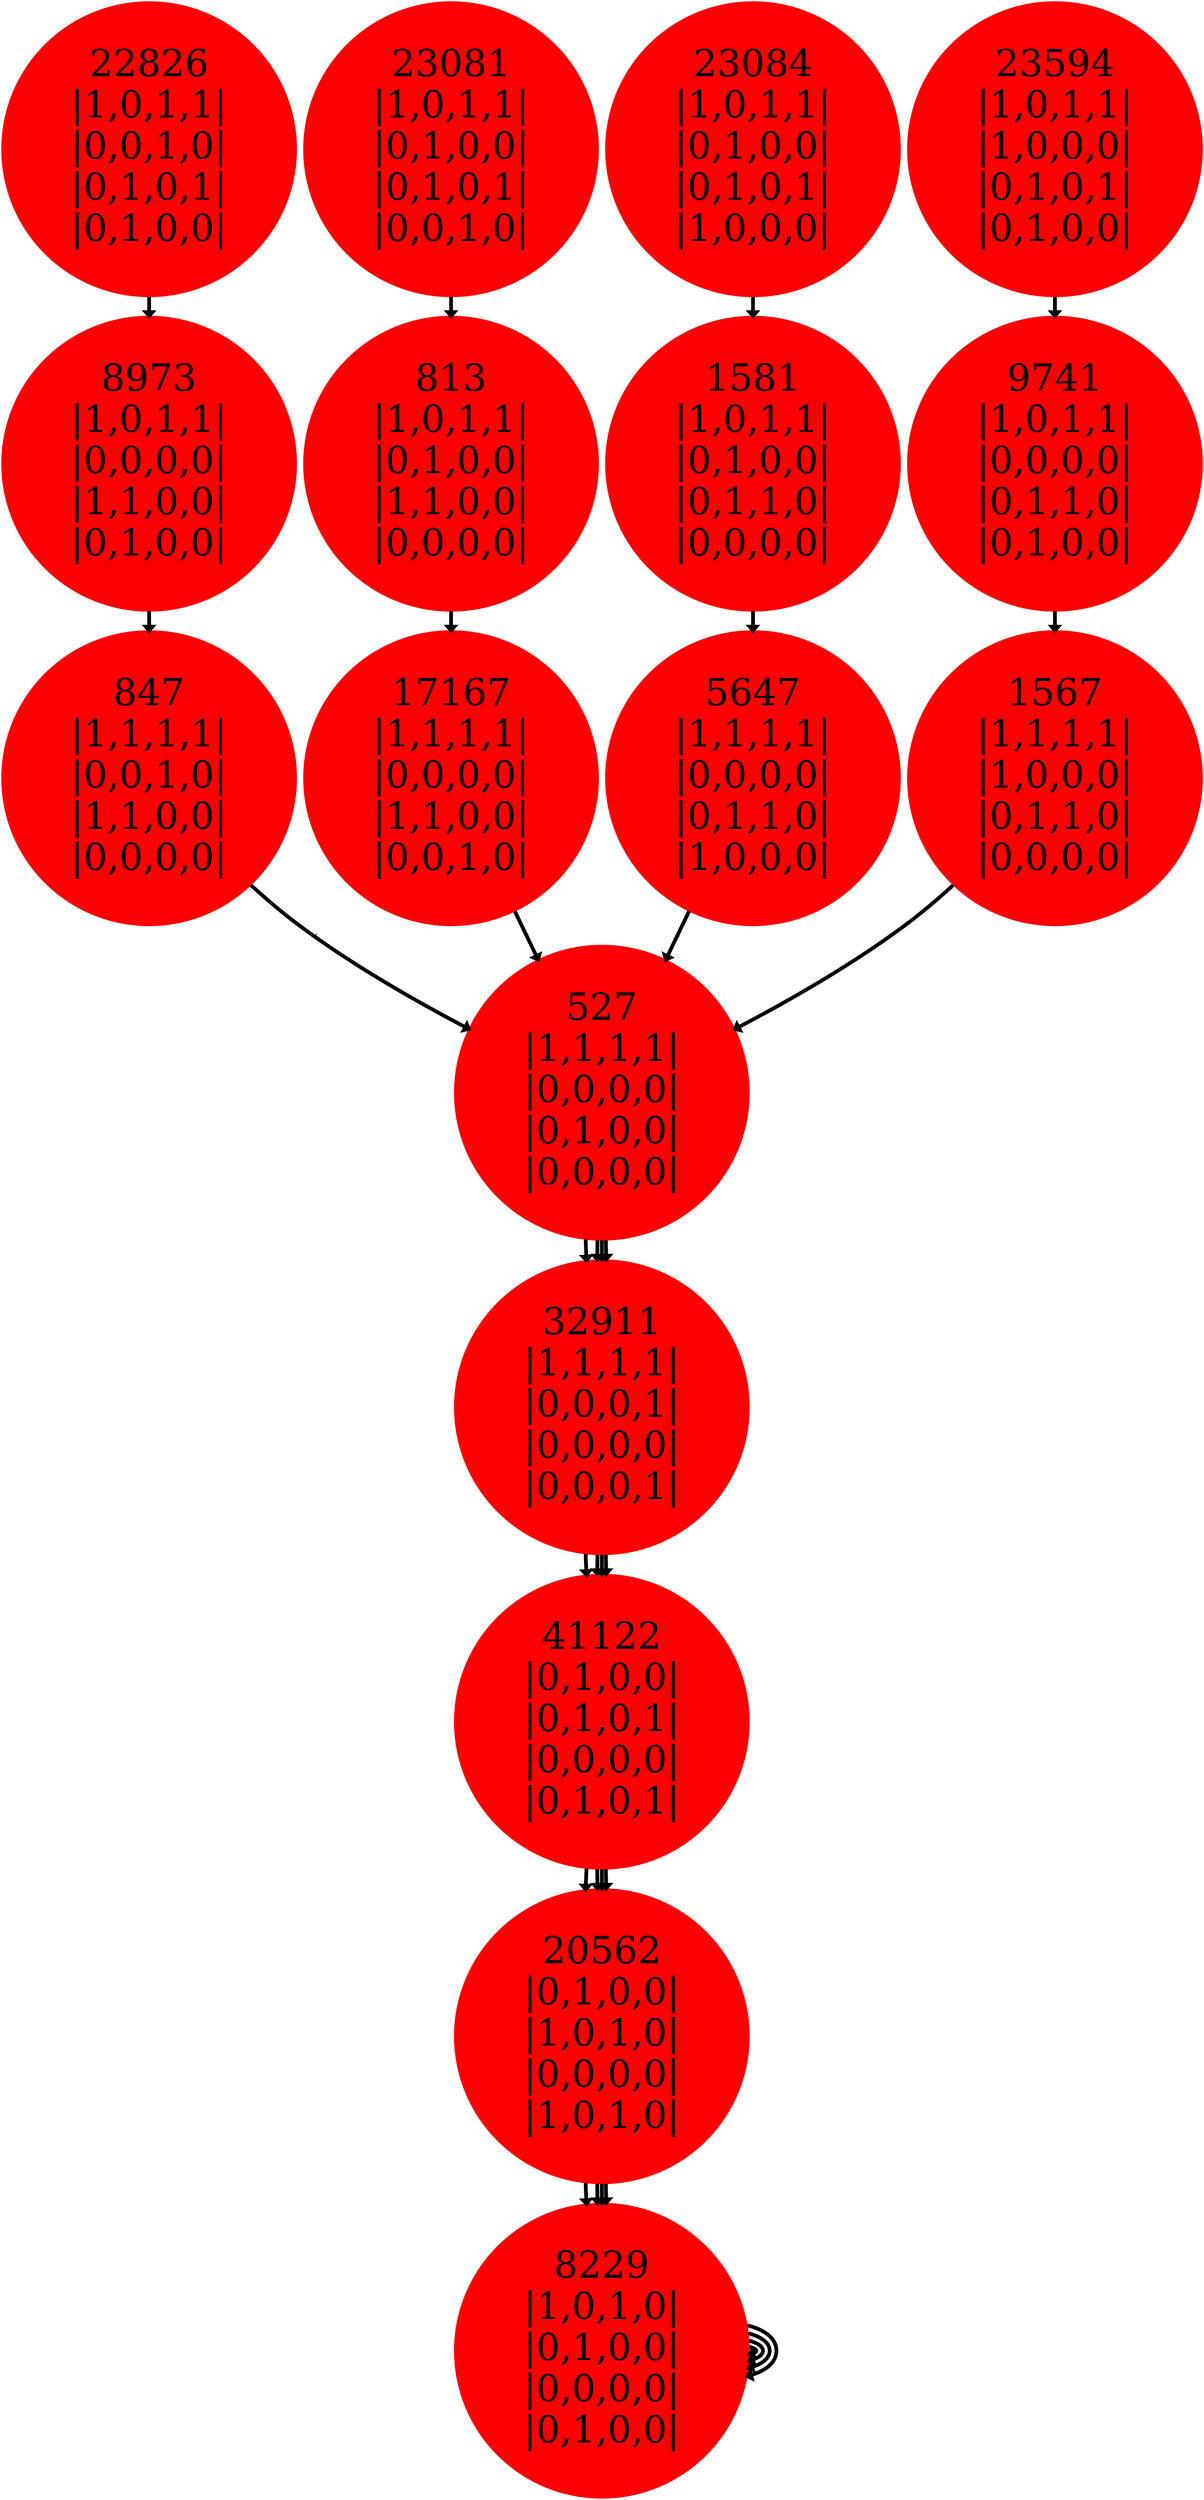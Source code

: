 digraph A {
"22826\n|1,0,1,1|\n|0,0,1,0|\n|0,1,0,1|\n|0,1,0,0|"[shape=circle,style=filled,color=red,height=5.12,width=0.12,fontsize=100];
"22826\n|1,0,1,1|\n|0,0,1,0|\n|0,1,0,1|\n|0,1,0,0|"->"8973\n|1,0,1,1|\n|0,0,0,0|\n|1,1,0,0|\n|0,1,0,0|"[label="t",arrowsize=1,penwidth=10]
"8973\n|1,0,1,1|\n|0,0,0,0|\n|1,1,0,0|\n|0,1,0,0|"[shape=circle,style=filled,color=red,height=5.12,width=0.12,fontsize=100];
"8973\n|1,0,1,1|\n|0,0,0,0|\n|1,1,0,0|\n|0,1,0,0|"->"847\n|1,1,1,1|\n|0,0,1,0|\n|1,1,0,0|\n|0,0,0,0|"[label="t",arrowsize=1,penwidth=10]
"847\n|1,1,1,1|\n|0,0,1,0|\n|1,1,0,0|\n|0,0,0,0|"[shape=circle,style=filled,color=red,height=5.12,width=0.12,fontsize=100];
"847\n|1,1,1,1|\n|0,0,1,0|\n|1,1,0,0|\n|0,0,0,0|"->"527\n|1,1,1,1|\n|0,0,0,0|\n|0,1,0,0|\n|0,0,0,0|"[label="t",arrowsize=1,penwidth=10]
"527\n|1,1,1,1|\n|0,0,0,0|\n|0,1,0,0|\n|0,0,0,0|"[shape=circle,style=filled,color=red,height=5.12,width=0.12,fontsize=100];
"527\n|1,1,1,1|\n|0,0,0,0|\n|0,1,0,0|\n|0,0,0,0|"->"32911\n|1,1,1,1|\n|0,0,0,1|\n|0,0,0,0|\n|0,0,0,1|"[label="t",arrowsize=1,penwidth=10]
"32911\n|1,1,1,1|\n|0,0,0,1|\n|0,0,0,0|\n|0,0,0,1|"[shape=circle,style=filled,color=red,height=5.12,width=0.12,fontsize=100];
"32911\n|1,1,1,1|\n|0,0,0,1|\n|0,0,0,0|\n|0,0,0,1|"->"41122\n|0,1,0,0|\n|0,1,0,1|\n|0,0,0,0|\n|0,1,0,1|"[label="t",arrowsize=1,penwidth=10]
"41122\n|0,1,0,0|\n|0,1,0,1|\n|0,0,0,0|\n|0,1,0,1|"[shape=circle,style=filled,color=red,height=5.12,width=0.12,fontsize=100];
"41122\n|0,1,0,0|\n|0,1,0,1|\n|0,0,0,0|\n|0,1,0,1|"->"20562\n|0,1,0,0|\n|1,0,1,0|\n|0,0,0,0|\n|1,0,1,0|"[label="t",arrowsize=1,penwidth=10]
"20562\n|0,1,0,0|\n|1,0,1,0|\n|0,0,0,0|\n|1,0,1,0|"[shape=circle,style=filled,color=red,height=5.12,width=0.12,fontsize=100];
"20562\n|0,1,0,0|\n|1,0,1,0|\n|0,0,0,0|\n|1,0,1,0|"->"8229\n|1,0,1,0|\n|0,1,0,0|\n|0,0,0,0|\n|0,1,0,0|"[label="t",arrowsize=1,penwidth=10]
"8229\n|1,0,1,0|\n|0,1,0,0|\n|0,0,0,0|\n|0,1,0,0|"[shape=circle,style=filled,color=red,height=5.12,width=0.12,fontsize=100];
"8229\n|1,0,1,0|\n|0,1,0,0|\n|0,0,0,0|\n|0,1,0,0|"->"8229\n|1,0,1,0|\n|0,1,0,0|\n|0,0,0,0|\n|0,1,0,0|"[label="t",arrowsize=1,penwidth=10]
"23081\n|1,0,1,1|\n|0,1,0,0|\n|0,1,0,1|\n|0,0,1,0|"[shape=circle,style=filled,color=red,height=5.12,width=0.12,fontsize=100];
"23081\n|1,0,1,1|\n|0,1,0,0|\n|0,1,0,1|\n|0,0,1,0|"->"813\n|1,0,1,1|\n|0,1,0,0|\n|1,1,0,0|\n|0,0,0,0|"[label="t",arrowsize=1,penwidth=10]
"813\n|1,0,1,1|\n|0,1,0,0|\n|1,1,0,0|\n|0,0,0,0|"[shape=circle,style=filled,color=red,height=5.12,width=0.12,fontsize=100];
"813\n|1,0,1,1|\n|0,1,0,0|\n|1,1,0,0|\n|0,0,0,0|"->"17167\n|1,1,1,1|\n|0,0,0,0|\n|1,1,0,0|\n|0,0,1,0|"[label="t",arrowsize=1,penwidth=10]
"17167\n|1,1,1,1|\n|0,0,0,0|\n|1,1,0,0|\n|0,0,1,0|"[shape=circle,style=filled,color=red,height=5.12,width=0.12,fontsize=100];
"17167\n|1,1,1,1|\n|0,0,0,0|\n|1,1,0,0|\n|0,0,1,0|"->"527\n|1,1,1,1|\n|0,0,0,0|\n|0,1,0,0|\n|0,0,0,0|"[label="t",arrowsize=1,penwidth=10]
"527\n|1,1,1,1|\n|0,0,0,0|\n|0,1,0,0|\n|0,0,0,0|"[shape=circle,style=filled,color=red,height=5.12,width=0.12,fontsize=100];
"527\n|1,1,1,1|\n|0,0,0,0|\n|0,1,0,0|\n|0,0,0,0|"->"32911\n|1,1,1,1|\n|0,0,0,1|\n|0,0,0,0|\n|0,0,0,1|"[label="t",arrowsize=1,penwidth=10]
"32911\n|1,1,1,1|\n|0,0,0,1|\n|0,0,0,0|\n|0,0,0,1|"[shape=circle,style=filled,color=red,height=5.12,width=0.12,fontsize=100];
"32911\n|1,1,1,1|\n|0,0,0,1|\n|0,0,0,0|\n|0,0,0,1|"->"41122\n|0,1,0,0|\n|0,1,0,1|\n|0,0,0,0|\n|0,1,0,1|"[label="t",arrowsize=1,penwidth=10]
"41122\n|0,1,0,0|\n|0,1,0,1|\n|0,0,0,0|\n|0,1,0,1|"[shape=circle,style=filled,color=red,height=5.12,width=0.12,fontsize=100];
"41122\n|0,1,0,0|\n|0,1,0,1|\n|0,0,0,0|\n|0,1,0,1|"->"20562\n|0,1,0,0|\n|1,0,1,0|\n|0,0,0,0|\n|1,0,1,0|"[label="t",arrowsize=1,penwidth=10]
"20562\n|0,1,0,0|\n|1,0,1,0|\n|0,0,0,0|\n|1,0,1,0|"[shape=circle,style=filled,color=red,height=5.12,width=0.12,fontsize=100];
"20562\n|0,1,0,0|\n|1,0,1,0|\n|0,0,0,0|\n|1,0,1,0|"->"8229\n|1,0,1,0|\n|0,1,0,0|\n|0,0,0,0|\n|0,1,0,0|"[label="t",arrowsize=1,penwidth=10]
"8229\n|1,0,1,0|\n|0,1,0,0|\n|0,0,0,0|\n|0,1,0,0|"[shape=circle,style=filled,color=red,height=5.12,width=0.12,fontsize=100];
"8229\n|1,0,1,0|\n|0,1,0,0|\n|0,0,0,0|\n|0,1,0,0|"->"8229\n|1,0,1,0|\n|0,1,0,0|\n|0,0,0,0|\n|0,1,0,0|"[label="t",arrowsize=1,penwidth=10]
"23084\n|1,0,1,1|\n|0,1,0,0|\n|0,1,0,1|\n|1,0,0,0|"[shape=circle,style=filled,color=red,height=5.12,width=0.12,fontsize=100];
"23084\n|1,0,1,1|\n|0,1,0,0|\n|0,1,0,1|\n|1,0,0,0|"->"1581\n|1,0,1,1|\n|0,1,0,0|\n|0,1,1,0|\n|0,0,0,0|"[label="t",arrowsize=1,penwidth=10]
"1581\n|1,0,1,1|\n|0,1,0,0|\n|0,1,1,0|\n|0,0,0,0|"[shape=circle,style=filled,color=red,height=5.12,width=0.12,fontsize=100];
"1581\n|1,0,1,1|\n|0,1,0,0|\n|0,1,1,0|\n|0,0,0,0|"->"5647\n|1,1,1,1|\n|0,0,0,0|\n|0,1,1,0|\n|1,0,0,0|"[label="t",arrowsize=1,penwidth=10]
"5647\n|1,1,1,1|\n|0,0,0,0|\n|0,1,1,0|\n|1,0,0,0|"[shape=circle,style=filled,color=red,height=5.12,width=0.12,fontsize=100];
"5647\n|1,1,1,1|\n|0,0,0,0|\n|0,1,1,0|\n|1,0,0,0|"->"527\n|1,1,1,1|\n|0,0,0,0|\n|0,1,0,0|\n|0,0,0,0|"[label="t",arrowsize=1,penwidth=10]
"527\n|1,1,1,1|\n|0,0,0,0|\n|0,1,0,0|\n|0,0,0,0|"[shape=circle,style=filled,color=red,height=5.12,width=0.12,fontsize=100];
"527\n|1,1,1,1|\n|0,0,0,0|\n|0,1,0,0|\n|0,0,0,0|"->"32911\n|1,1,1,1|\n|0,0,0,1|\n|0,0,0,0|\n|0,0,0,1|"[label="t",arrowsize=1,penwidth=10]
"32911\n|1,1,1,1|\n|0,0,0,1|\n|0,0,0,0|\n|0,0,0,1|"[shape=circle,style=filled,color=red,height=5.12,width=0.12,fontsize=100];
"32911\n|1,1,1,1|\n|0,0,0,1|\n|0,0,0,0|\n|0,0,0,1|"->"41122\n|0,1,0,0|\n|0,1,0,1|\n|0,0,0,0|\n|0,1,0,1|"[label="t",arrowsize=1,penwidth=10]
"41122\n|0,1,0,0|\n|0,1,0,1|\n|0,0,0,0|\n|0,1,0,1|"[shape=circle,style=filled,color=red,height=5.12,width=0.12,fontsize=100];
"41122\n|0,1,0,0|\n|0,1,0,1|\n|0,0,0,0|\n|0,1,0,1|"->"20562\n|0,1,0,0|\n|1,0,1,0|\n|0,0,0,0|\n|1,0,1,0|"[label="t",arrowsize=1,penwidth=10]
"20562\n|0,1,0,0|\n|1,0,1,0|\n|0,0,0,0|\n|1,0,1,0|"[shape=circle,style=filled,color=red,height=5.12,width=0.12,fontsize=100];
"20562\n|0,1,0,0|\n|1,0,1,0|\n|0,0,0,0|\n|1,0,1,0|"->"8229\n|1,0,1,0|\n|0,1,0,0|\n|0,0,0,0|\n|0,1,0,0|"[label="t",arrowsize=1,penwidth=10]
"8229\n|1,0,1,0|\n|0,1,0,0|\n|0,0,0,0|\n|0,1,0,0|"[shape=circle,style=filled,color=red,height=5.12,width=0.12,fontsize=100];
"8229\n|1,0,1,0|\n|0,1,0,0|\n|0,0,0,0|\n|0,1,0,0|"->"8229\n|1,0,1,0|\n|0,1,0,0|\n|0,0,0,0|\n|0,1,0,0|"[label="t",arrowsize=1,penwidth=10]
"23594\n|1,0,1,1|\n|1,0,0,0|\n|0,1,0,1|\n|0,1,0,0|"[shape=circle,style=filled,color=red,height=5.12,width=0.12,fontsize=100];
"23594\n|1,0,1,1|\n|1,0,0,0|\n|0,1,0,1|\n|0,1,0,0|"->"9741\n|1,0,1,1|\n|0,0,0,0|\n|0,1,1,0|\n|0,1,0,0|"[label="t",arrowsize=1,penwidth=10]
"9741\n|1,0,1,1|\n|0,0,0,0|\n|0,1,1,0|\n|0,1,0,0|"[shape=circle,style=filled,color=red,height=5.12,width=0.12,fontsize=100];
"9741\n|1,0,1,1|\n|0,0,0,0|\n|0,1,1,0|\n|0,1,0,0|"->"1567\n|1,1,1,1|\n|1,0,0,0|\n|0,1,1,0|\n|0,0,0,0|"[label="t",arrowsize=1,penwidth=10]
"1567\n|1,1,1,1|\n|1,0,0,0|\n|0,1,1,0|\n|0,0,0,0|"[shape=circle,style=filled,color=red,height=5.12,width=0.12,fontsize=100];
"1567\n|1,1,1,1|\n|1,0,0,0|\n|0,1,1,0|\n|0,0,0,0|"->"527\n|1,1,1,1|\n|0,0,0,0|\n|0,1,0,0|\n|0,0,0,0|"[label="t",arrowsize=1,penwidth=10]
"527\n|1,1,1,1|\n|0,0,0,0|\n|0,1,0,0|\n|0,0,0,0|"[shape=circle,style=filled,color=red,height=5.12,width=0.12,fontsize=100];
"527\n|1,1,1,1|\n|0,0,0,0|\n|0,1,0,0|\n|0,0,0,0|"->"32911\n|1,1,1,1|\n|0,0,0,1|\n|0,0,0,0|\n|0,0,0,1|"[label="t",arrowsize=1,penwidth=10]
"32911\n|1,1,1,1|\n|0,0,0,1|\n|0,0,0,0|\n|0,0,0,1|"[shape=circle,style=filled,color=red,height=5.12,width=0.12,fontsize=100];
"32911\n|1,1,1,1|\n|0,0,0,1|\n|0,0,0,0|\n|0,0,0,1|"->"41122\n|0,1,0,0|\n|0,1,0,1|\n|0,0,0,0|\n|0,1,0,1|"[label="t",arrowsize=1,penwidth=10]
"41122\n|0,1,0,0|\n|0,1,0,1|\n|0,0,0,0|\n|0,1,0,1|"[shape=circle,style=filled,color=red,height=5.12,width=0.12,fontsize=100];
"41122\n|0,1,0,0|\n|0,1,0,1|\n|0,0,0,0|\n|0,1,0,1|"->"20562\n|0,1,0,0|\n|1,0,1,0|\n|0,0,0,0|\n|1,0,1,0|"[label="t",arrowsize=1,penwidth=10]
"20562\n|0,1,0,0|\n|1,0,1,0|\n|0,0,0,0|\n|1,0,1,0|"[shape=circle,style=filled,color=red,height=5.12,width=0.12,fontsize=100];
"20562\n|0,1,0,0|\n|1,0,1,0|\n|0,0,0,0|\n|1,0,1,0|"->"8229\n|1,0,1,0|\n|0,1,0,0|\n|0,0,0,0|\n|0,1,0,0|"[label="t",arrowsize=1,penwidth=10]
"8229\n|1,0,1,0|\n|0,1,0,0|\n|0,0,0,0|\n|0,1,0,0|"[shape=circle,style=filled,color=red,height=5.12,width=0.12,fontsize=100];
"8229\n|1,0,1,0|\n|0,1,0,0|\n|0,0,0,0|\n|0,1,0,0|"->"8229\n|1,0,1,0|\n|0,1,0,0|\n|0,0,0,0|\n|0,1,0,0|"[label="t",arrowsize=1,penwidth=10]
}
